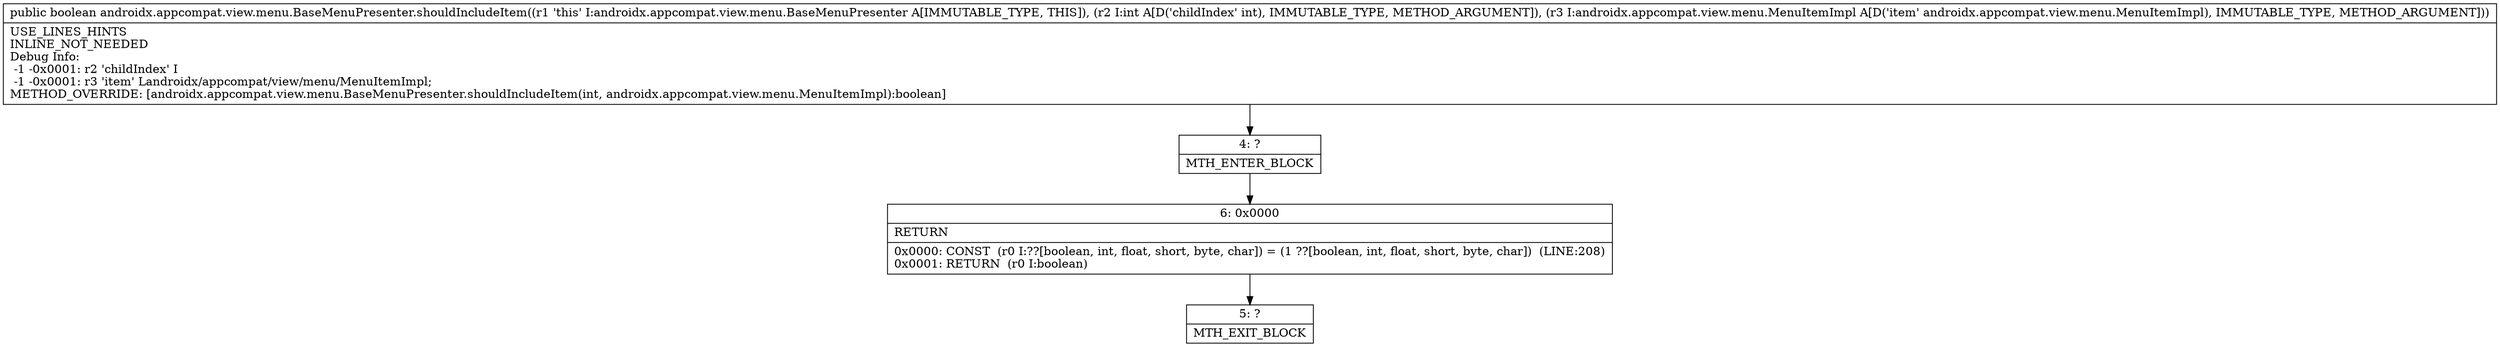 digraph "CFG forandroidx.appcompat.view.menu.BaseMenuPresenter.shouldIncludeItem(ILandroidx\/appcompat\/view\/menu\/MenuItemImpl;)Z" {
Node_4 [shape=record,label="{4\:\ ?|MTH_ENTER_BLOCK\l}"];
Node_6 [shape=record,label="{6\:\ 0x0000|RETURN\l|0x0000: CONST  (r0 I:??[boolean, int, float, short, byte, char]) = (1 ??[boolean, int, float, short, byte, char])  (LINE:208)\l0x0001: RETURN  (r0 I:boolean) \l}"];
Node_5 [shape=record,label="{5\:\ ?|MTH_EXIT_BLOCK\l}"];
MethodNode[shape=record,label="{public boolean androidx.appcompat.view.menu.BaseMenuPresenter.shouldIncludeItem((r1 'this' I:androidx.appcompat.view.menu.BaseMenuPresenter A[IMMUTABLE_TYPE, THIS]), (r2 I:int A[D('childIndex' int), IMMUTABLE_TYPE, METHOD_ARGUMENT]), (r3 I:androidx.appcompat.view.menu.MenuItemImpl A[D('item' androidx.appcompat.view.menu.MenuItemImpl), IMMUTABLE_TYPE, METHOD_ARGUMENT]))  | USE_LINES_HINTS\lINLINE_NOT_NEEDED\lDebug Info:\l  \-1 \-0x0001: r2 'childIndex' I\l  \-1 \-0x0001: r3 'item' Landroidx\/appcompat\/view\/menu\/MenuItemImpl;\lMETHOD_OVERRIDE: [androidx.appcompat.view.menu.BaseMenuPresenter.shouldIncludeItem(int, androidx.appcompat.view.menu.MenuItemImpl):boolean]\l}"];
MethodNode -> Node_4;Node_4 -> Node_6;
Node_6 -> Node_5;
}


